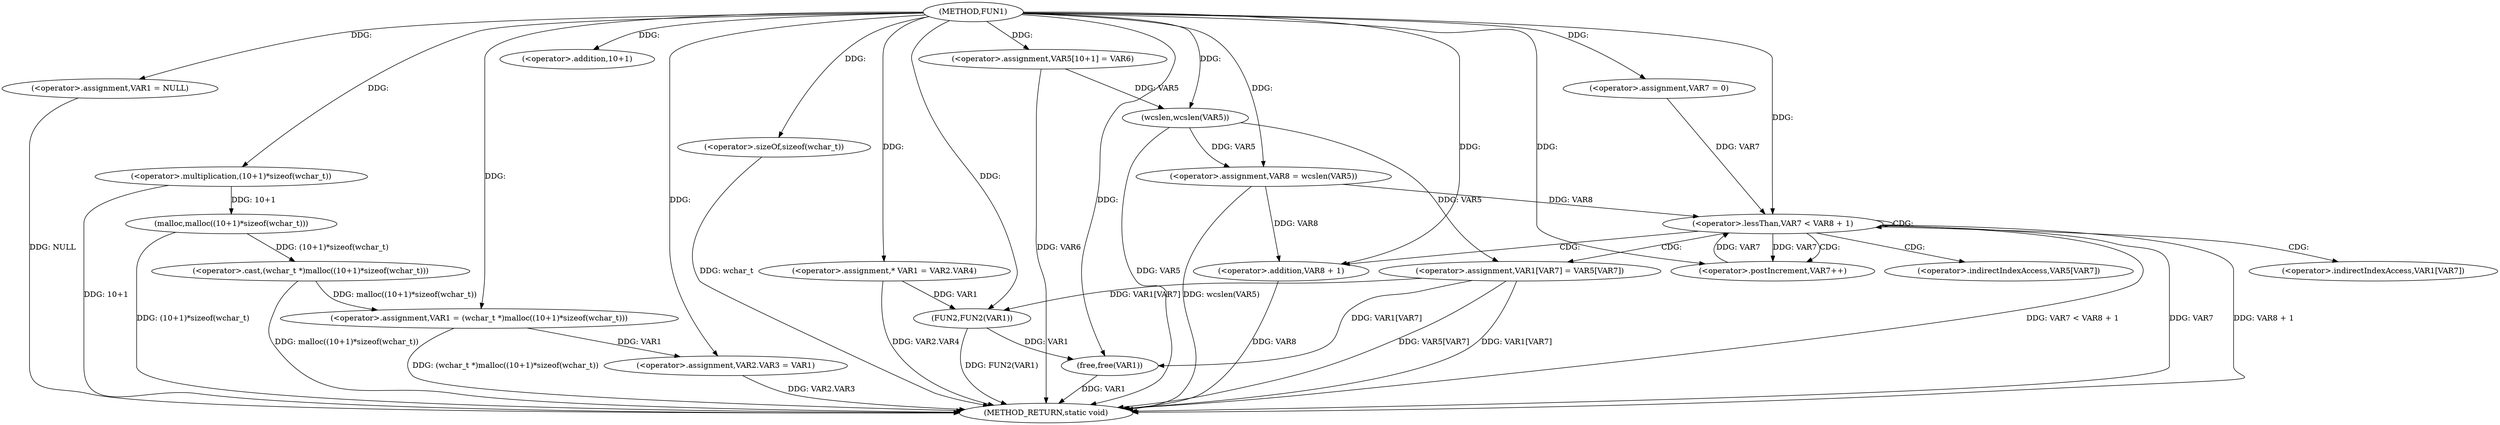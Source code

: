 digraph FUN1 {  
"1000100" [label = "(METHOD,FUN1)" ]
"1000164" [label = "(METHOD_RETURN,static void)" ]
"1000104" [label = "(<operator>.assignment,VAR1 = NULL)" ]
"1000107" [label = "(<operator>.assignment,VAR1 = (wchar_t *)malloc((10+1)*sizeof(wchar_t)))" ]
"1000109" [label = "(<operator>.cast,(wchar_t *)malloc((10+1)*sizeof(wchar_t)))" ]
"1000111" [label = "(malloc,malloc((10+1)*sizeof(wchar_t)))" ]
"1000112" [label = "(<operator>.multiplication,(10+1)*sizeof(wchar_t))" ]
"1000113" [label = "(<operator>.addition,10+1)" ]
"1000116" [label = "(<operator>.sizeOf,sizeof(wchar_t))" ]
"1000118" [label = "(<operator>.assignment,VAR2.VAR3 = VAR1)" ]
"1000125" [label = "(<operator>.assignment,* VAR1 = VAR2.VAR4)" ]
"1000132" [label = "(<operator>.assignment,VAR5[10+1] = VAR6)" ]
"1000137" [label = "(<operator>.assignment,VAR8 = wcslen(VAR5))" ]
"1000139" [label = "(wcslen,wcslen(VAR5))" ]
"1000142" [label = "(<operator>.assignment,VAR7 = 0)" ]
"1000145" [label = "(<operator>.lessThan,VAR7 < VAR8 + 1)" ]
"1000147" [label = "(<operator>.addition,VAR8 + 1)" ]
"1000150" [label = "(<operator>.postIncrement,VAR7++)" ]
"1000153" [label = "(<operator>.assignment,VAR1[VAR7] = VAR5[VAR7])" ]
"1000160" [label = "(FUN2,FUN2(VAR1))" ]
"1000162" [label = "(free,free(VAR1))" ]
"1000154" [label = "(<operator>.indirectIndexAccess,VAR1[VAR7])" ]
"1000157" [label = "(<operator>.indirectIndexAccess,VAR5[VAR7])" ]
  "1000116" -> "1000164"  [ label = "DDG: wchar_t"] 
  "1000153" -> "1000164"  [ label = "DDG: VAR5[VAR7]"] 
  "1000160" -> "1000164"  [ label = "DDG: FUN2(VAR1)"] 
  "1000139" -> "1000164"  [ label = "DDG: VAR5"] 
  "1000132" -> "1000164"  [ label = "DDG: VAR6"] 
  "1000147" -> "1000164"  [ label = "DDG: VAR8"] 
  "1000111" -> "1000164"  [ label = "DDG: (10+1)*sizeof(wchar_t)"] 
  "1000153" -> "1000164"  [ label = "DDG: VAR1[VAR7]"] 
  "1000112" -> "1000164"  [ label = "DDG: 10+1"] 
  "1000145" -> "1000164"  [ label = "DDG: VAR7 < VAR8 + 1"] 
  "1000118" -> "1000164"  [ label = "DDG: VAR2.VAR3"] 
  "1000137" -> "1000164"  [ label = "DDG: wcslen(VAR5)"] 
  "1000125" -> "1000164"  [ label = "DDG: VAR2.VAR4"] 
  "1000162" -> "1000164"  [ label = "DDG: VAR1"] 
  "1000145" -> "1000164"  [ label = "DDG: VAR7"] 
  "1000145" -> "1000164"  [ label = "DDG: VAR8 + 1"] 
  "1000109" -> "1000164"  [ label = "DDG: malloc((10+1)*sizeof(wchar_t))"] 
  "1000104" -> "1000164"  [ label = "DDG: NULL"] 
  "1000107" -> "1000164"  [ label = "DDG: (wchar_t *)malloc((10+1)*sizeof(wchar_t))"] 
  "1000100" -> "1000104"  [ label = "DDG: "] 
  "1000109" -> "1000107"  [ label = "DDG: malloc((10+1)*sizeof(wchar_t))"] 
  "1000100" -> "1000107"  [ label = "DDG: "] 
  "1000111" -> "1000109"  [ label = "DDG: (10+1)*sizeof(wchar_t)"] 
  "1000112" -> "1000111"  [ label = "DDG: 10+1"] 
  "1000100" -> "1000112"  [ label = "DDG: "] 
  "1000100" -> "1000113"  [ label = "DDG: "] 
  "1000100" -> "1000116"  [ label = "DDG: "] 
  "1000107" -> "1000118"  [ label = "DDG: VAR1"] 
  "1000100" -> "1000118"  [ label = "DDG: "] 
  "1000100" -> "1000125"  [ label = "DDG: "] 
  "1000100" -> "1000132"  [ label = "DDG: "] 
  "1000139" -> "1000137"  [ label = "DDG: VAR5"] 
  "1000100" -> "1000137"  [ label = "DDG: "] 
  "1000132" -> "1000139"  [ label = "DDG: VAR5"] 
  "1000100" -> "1000139"  [ label = "DDG: "] 
  "1000100" -> "1000142"  [ label = "DDG: "] 
  "1000150" -> "1000145"  [ label = "DDG: VAR7"] 
  "1000142" -> "1000145"  [ label = "DDG: VAR7"] 
  "1000100" -> "1000145"  [ label = "DDG: "] 
  "1000137" -> "1000145"  [ label = "DDG: VAR8"] 
  "1000137" -> "1000147"  [ label = "DDG: VAR8"] 
  "1000100" -> "1000147"  [ label = "DDG: "] 
  "1000145" -> "1000150"  [ label = "DDG: VAR7"] 
  "1000100" -> "1000150"  [ label = "DDG: "] 
  "1000139" -> "1000153"  [ label = "DDG: VAR5"] 
  "1000125" -> "1000160"  [ label = "DDG: VAR1"] 
  "1000153" -> "1000160"  [ label = "DDG: VAR1[VAR7]"] 
  "1000100" -> "1000160"  [ label = "DDG: "] 
  "1000153" -> "1000162"  [ label = "DDG: VAR1[VAR7]"] 
  "1000160" -> "1000162"  [ label = "DDG: VAR1"] 
  "1000100" -> "1000162"  [ label = "DDG: "] 
  "1000145" -> "1000154"  [ label = "CDG: "] 
  "1000145" -> "1000147"  [ label = "CDG: "] 
  "1000145" -> "1000145"  [ label = "CDG: "] 
  "1000145" -> "1000153"  [ label = "CDG: "] 
  "1000145" -> "1000150"  [ label = "CDG: "] 
  "1000145" -> "1000157"  [ label = "CDG: "] 
}

